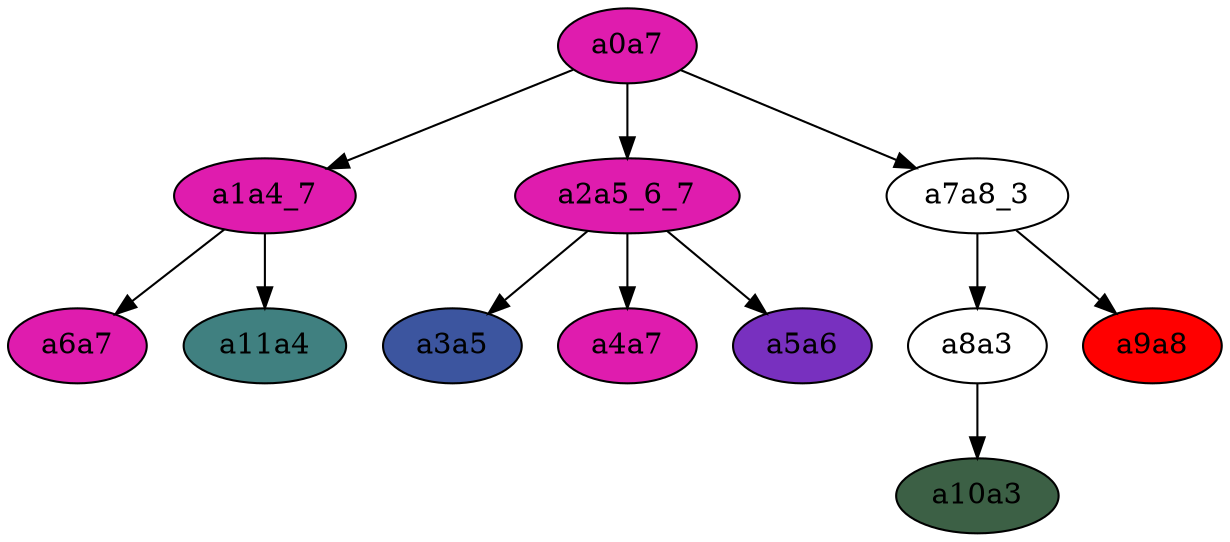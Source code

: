 digraph fitch_step_1{
a0a7 [style=filled,fillcolor="0.875 0.875 0.875"]
a0a7->a1a4_7;
a1a4_7 [style=filled,fillcolor="0.875 0.875 0.875"]
a1a4_7->a6a7;
a6a7 [style=filled,fillcolor="0.875 0.875 0.875"]
a1a4_7->a11a4;
a11a4 [style=filled,fillcolor="0.5 0.5 0.5"]
a0a7->a2a5_6_7;
a2a5_6_7 [style=filled,fillcolor="0.875 0.875 0.875"]
a2a5_6_7->a3a5;
a3a5 [style=filled,fillcolor="0.625 0.625 0.625"]
a2a5_6_7->a4a7;
a4a7 [style=filled,fillcolor="0.875 0.875 0.875"]
a2a5_6_7->a5a6;
a5a6 [style=filled,fillcolor="0.75 0.75 0.75"]
a0a7->a7a8_3;
a7a8_3->a8a3;
a8a3->a10a3;
a10a3 [style=filled,fillcolor="0.375 0.375 0.375"]
a7a8_3->a9a8;
a9a8 [style=filled,fillcolor="1.0 1.0 1.0"]
}